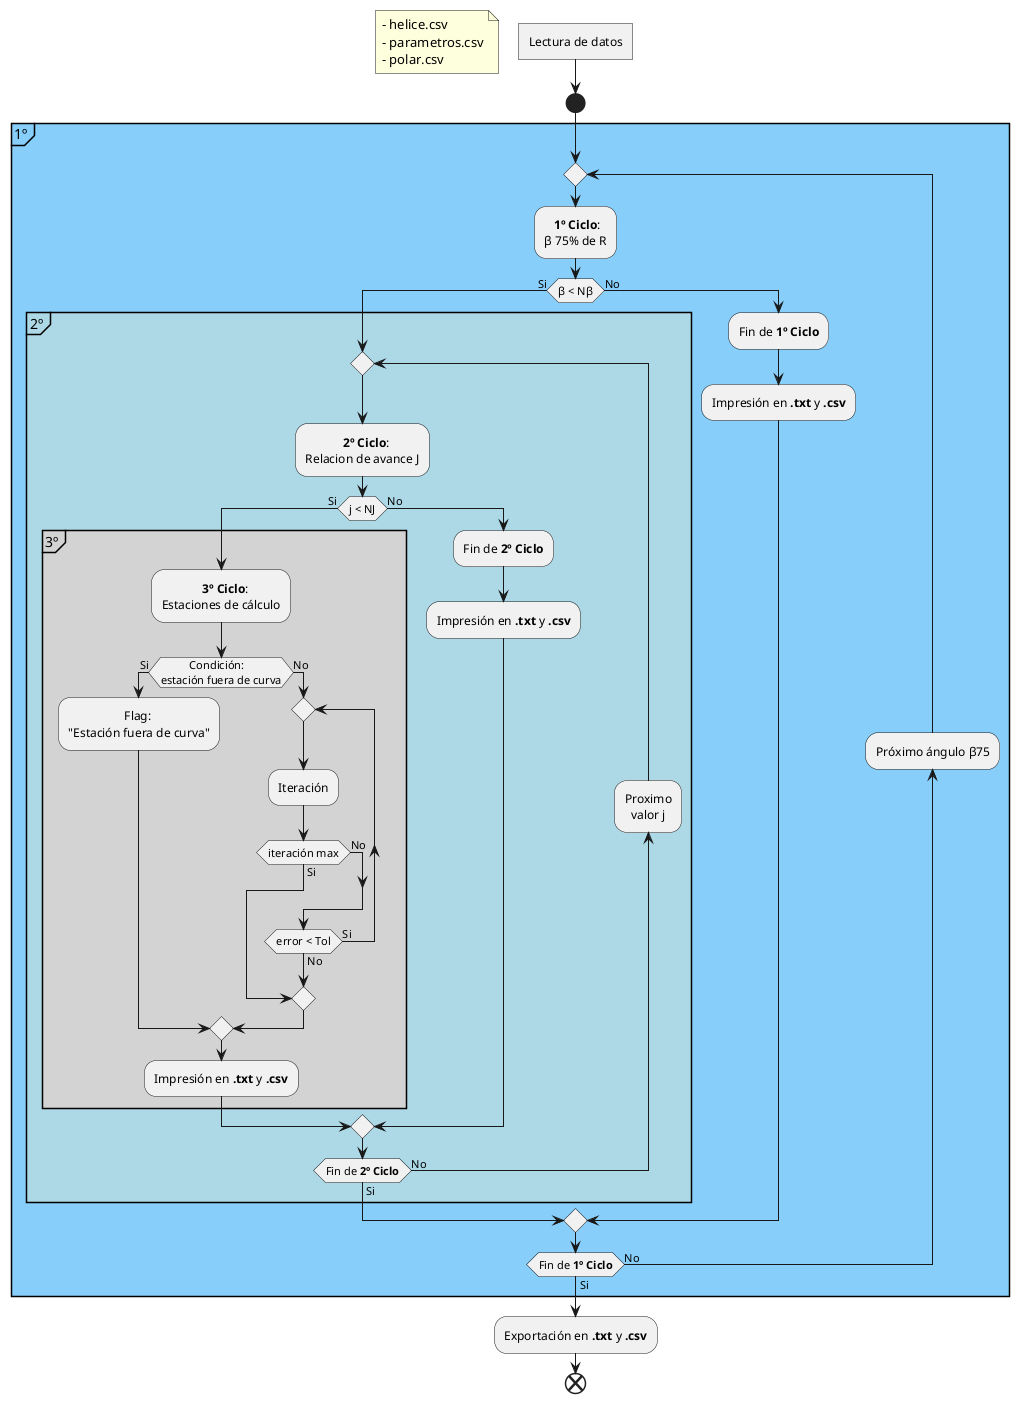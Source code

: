 @startuml Helian-diagrama_de_flujo

<style>
activityDiagram {
    FontName arial
}
</style>

:Lectura de datos]
floating note left: - helice.csv\n- parametros.csv\n- polar.csv

start
partition 1º #LightSkyBlue {
repeat
:   **1º Ciclo**:\nβ 75% de R;
    if (β < Nβ) then (Si)
        partition 2º #LightBlue {
        repeat
            :\t    **2º Ciclo**:\nRelacion de avance J;
            if (j < NJ) then (Si)
                partition 3º #LightGrey {
                    :\t     **3º Ciclo**:\nEstaciones de cálculo;
                    if (\t  Condición:\nestación fuera de curva) then (Si)
                        :\t\t  Flag:\n"Estación fuera de curva";
                    else (No)
                        repeat
                            :Iteración;
                            if (iteración max) then (No)
                            else (Si)
                            break
                            endif
                        repeat while (error < Tol) is (Si) not (No)
                    endif
                    :Impresión en **.txt** y **.csv**;
                }
            else (No)
                :Fin de **2º Ciclo**;
                :Impresión en **.txt** y **.csv**;
            endif
        backward :Proximo\n  valor j;
        repeat while (Fin de **2º Ciclo**) is (No) not (Si)
        }
    else (No)
        :Fin de **1º Ciclo**;
        :Impresión en **.txt** y **.csv**;
    endif
backward :Próximo ángulo β75;
repeat while (Fin de **1º Ciclo**) is (No) not (Si)
}
:Exportación en **.txt** y **.csv**;
end

@enduml